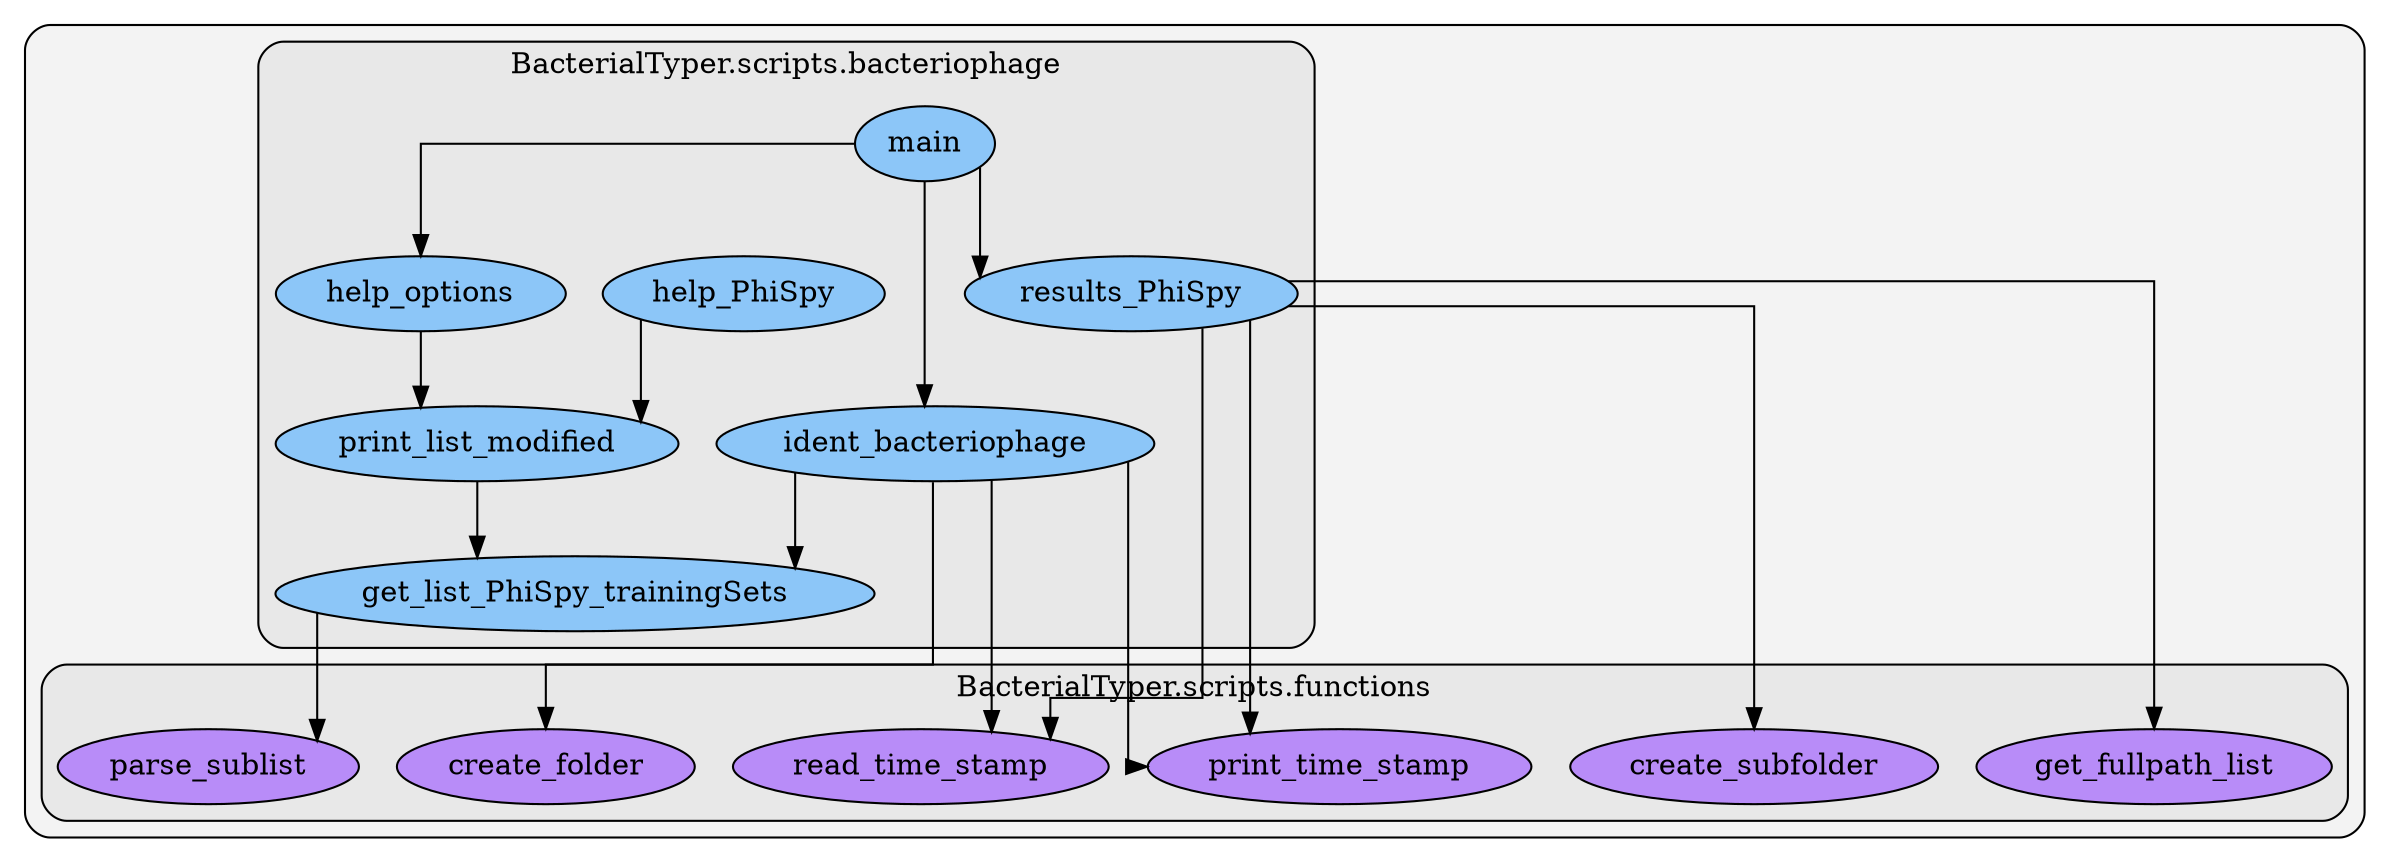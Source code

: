 digraph G {
    graph [splines=ortho, rankdir=TB, clusterrank="local"];
    subgraph cluster_G {

        graph [style="filled,rounded",fillcolor="#80808018", label=""];
        subgraph cluster_BacterialTyper__scripts__bacteriophage {

            graph [style="filled,rounded",fillcolor="#80808018", label="BacterialTyper.scripts.bacteriophage"];
            BacterialTyper__scripts__bacteriophage__get_list_PhiSpy_trainingSets [label="get_list_PhiSpy_trainingSets", style="filled", fillcolor="#65b7ffb2", fontcolor="#000000", group="26"];
        }
        subgraph cluster_BacterialTyper__scripts__bacteriophage {

            graph [style="filled,rounded",fillcolor="#80808018", label="BacterialTyper.scripts.bacteriophage"];
            BacterialTyper__scripts__bacteriophage__help_PhiSpy [label="help_PhiSpy", style="filled", fillcolor="#65b7ffb2", fontcolor="#000000", group="26"];
        }
        subgraph cluster_BacterialTyper__scripts__bacteriophage {

            graph [style="filled,rounded",fillcolor="#80808018", label="BacterialTyper.scripts.bacteriophage"];
            BacterialTyper__scripts__bacteriophage__help_options [label="help_options", style="filled", fillcolor="#65b7ffb2", fontcolor="#000000", group="26"];
        }
        subgraph cluster_BacterialTyper__scripts__bacteriophage {

            graph [style="filled,rounded",fillcolor="#80808018", label="BacterialTyper.scripts.bacteriophage"];
            BacterialTyper__scripts__bacteriophage__ident_bacteriophage [label="ident_bacteriophage", style="filled", fillcolor="#65b7ffb2", fontcolor="#000000", group="26"];
        }
        subgraph cluster_BacterialTyper__scripts__bacteriophage {

            graph [style="filled,rounded",fillcolor="#80808018", label="BacterialTyper.scripts.bacteriophage"];
            BacterialTyper__scripts__bacteriophage__main [label="main", style="filled", fillcolor="#65b7ffb2", fontcolor="#000000", group="26"];
        }
        subgraph cluster_BacterialTyper__scripts__bacteriophage {

            graph [style="filled,rounded",fillcolor="#80808018", label="BacterialTyper.scripts.bacteriophage"];
            BacterialTyper__scripts__bacteriophage__print_list_modified [label="print_list_modified", style="filled", fillcolor="#65b7ffb2", fontcolor="#000000", group="26"];
        }
        subgraph cluster_BacterialTyper__scripts__bacteriophage {

            graph [style="filled,rounded",fillcolor="#80808018", label="BacterialTyper.scripts.bacteriophage"];
            BacterialTyper__scripts__bacteriophage__results_PhiSpy [label="results_PhiSpy", style="filled", fillcolor="#65b7ffb2", fontcolor="#000000", group="26"];
        }
        subgraph cluster_BacterialTyper__scripts__functions {

            graph [style="filled,rounded",fillcolor="#80808018", label="BacterialTyper.scripts.functions"];
        }
        subgraph cluster_BacterialTyper__scripts__functions {

            graph [style="filled,rounded",fillcolor="#80808018", label="BacterialTyper.scripts.functions"];
        }
        subgraph cluster_BacterialTyper__scripts__functions {

            graph [style="filled,rounded",fillcolor="#80808018", label="BacterialTyper.scripts.functions"];
        }
        subgraph cluster_BacterialTyper__scripts__functions {

            graph [style="filled,rounded",fillcolor="#80808018", label="BacterialTyper.scripts.functions"];
        }
        subgraph cluster_BacterialTyper__scripts__functions {

            graph [style="filled,rounded",fillcolor="#80808018", label="BacterialTyper.scripts.functions"];
        }
        subgraph cluster_BacterialTyper__scripts__functions {

            graph [style="filled,rounded",fillcolor="#80808018", label="BacterialTyper.scripts.functions"];
            BacterialTyper__scripts__functions__create_folder [label="create_folder", style="filled", fillcolor="#a365ffb2", fontcolor="#000000", group="33"];
        }
        subgraph cluster_BacterialTyper__scripts__functions {

            graph [style="filled,rounded",fillcolor="#80808018", label="BacterialTyper.scripts.functions"];
        }
        subgraph cluster_BacterialTyper__scripts__functions {

            graph [style="filled,rounded",fillcolor="#80808018", label="BacterialTyper.scripts.functions"];
            BacterialTyper__scripts__functions__create_subfolder [label="create_subfolder", style="filled", fillcolor="#a365ffb2", fontcolor="#000000", group="33"];
        }
        subgraph cluster_BacterialTyper__scripts__functions {

            graph [style="filled,rounded",fillcolor="#80808018", label="BacterialTyper.scripts.functions"];
        }
        subgraph cluster_BacterialTyper__scripts__functions {

            graph [style="filled,rounded",fillcolor="#80808018", label="BacterialTyper.scripts.functions"];
        }
        subgraph cluster_BacterialTyper__scripts__functions {

            graph [style="filled,rounded",fillcolor="#80808018", label="BacterialTyper.scripts.functions"];
        }
        subgraph cluster_BacterialTyper__scripts__functions {

            graph [style="filled,rounded",fillcolor="#80808018", label="BacterialTyper.scripts.functions"];
        }
        subgraph cluster_BacterialTyper__scripts__functions {

            graph [style="filled,rounded",fillcolor="#80808018", label="BacterialTyper.scripts.functions"];
        }
        subgraph cluster_BacterialTyper__scripts__functions {

            graph [style="filled,rounded",fillcolor="#80808018", label="BacterialTyper.scripts.functions"];
        }
        subgraph cluster_BacterialTyper__scripts__functions {

            graph [style="filled,rounded",fillcolor="#80808018", label="BacterialTyper.scripts.functions"];
            BacterialTyper__scripts__functions__get_fullpath_list [label="get_fullpath_list", style="filled", fillcolor="#a365ffb2", fontcolor="#000000", group="33"];
        }
        subgraph cluster_BacterialTyper__scripts__functions {

            graph [style="filled,rounded",fillcolor="#80808018", label="BacterialTyper.scripts.functions"];
        }
        subgraph cluster_BacterialTyper__scripts__functions {

            graph [style="filled,rounded",fillcolor="#80808018", label="BacterialTyper.scripts.functions"];
        }
        subgraph cluster_BacterialTyper__scripts__functions {

            graph [style="filled,rounded",fillcolor="#80808018", label="BacterialTyper.scripts.functions"];
        }
        subgraph cluster_BacterialTyper__scripts__functions {

            graph [style="filled,rounded",fillcolor="#80808018", label="BacterialTyper.scripts.functions"];
        }
        subgraph cluster_BacterialTyper__scripts__functions {

            graph [style="filled,rounded",fillcolor="#80808018", label="BacterialTyper.scripts.functions"];
        }
        subgraph cluster_BacterialTyper__scripts__functions {

            graph [style="filled,rounded",fillcolor="#80808018", label="BacterialTyper.scripts.functions"];
        }
        subgraph cluster_BacterialTyper__scripts__functions {

            graph [style="filled,rounded",fillcolor="#80808018", label="BacterialTyper.scripts.functions"];
        }
        subgraph cluster_BacterialTyper__scripts__functions {

            graph [style="filled,rounded",fillcolor="#80808018", label="BacterialTyper.scripts.functions"];
        }
        subgraph cluster_BacterialTyper__scripts__functions {

            graph [style="filled,rounded",fillcolor="#80808018", label="BacterialTyper.scripts.functions"];
        }
        subgraph cluster_BacterialTyper__scripts__functions {

            graph [style="filled,rounded",fillcolor="#80808018", label="BacterialTyper.scripts.functions"];
            BacterialTyper__scripts__functions__parse_sublist [label="parse_sublist", style="filled", fillcolor="#a365ffb2", fontcolor="#000000", group="33"];
        }
        subgraph cluster_BacterialTyper__scripts__functions {

            graph [style="filled,rounded",fillcolor="#80808018", label="BacterialTyper.scripts.functions"];
        }
        subgraph cluster_BacterialTyper__scripts__functions {

            graph [style="filled,rounded",fillcolor="#80808018", label="BacterialTyper.scripts.functions"];
        }
        subgraph cluster_BacterialTyper__scripts__functions {

            graph [style="filled,rounded",fillcolor="#80808018", label="BacterialTyper.scripts.functions"];
        }
        subgraph cluster_BacterialTyper__scripts__functions {

            graph [style="filled,rounded",fillcolor="#80808018", label="BacterialTyper.scripts.functions"];
        }
        subgraph cluster_BacterialTyper__scripts__functions {

            graph [style="filled,rounded",fillcolor="#80808018", label="BacterialTyper.scripts.functions"];
            BacterialTyper__scripts__functions__print_time_stamp [label="print_time_stamp", style="filled", fillcolor="#a365ffb2", fontcolor="#000000", group="33"];
        }
        subgraph cluster_BacterialTyper__scripts__functions {

            graph [style="filled,rounded",fillcolor="#80808018", label="BacterialTyper.scripts.functions"];
        }
        subgraph cluster_BacterialTyper__scripts__functions {

            graph [style="filled,rounded",fillcolor="#80808018", label="BacterialTyper.scripts.functions"];
        }
        subgraph cluster_BacterialTyper__scripts__functions {

            graph [style="filled,rounded",fillcolor="#80808018", label="BacterialTyper.scripts.functions"];
            BacterialTyper__scripts__functions__read_time_stamp [label="read_time_stamp", style="filled", fillcolor="#a365ffb2", fontcolor="#000000", group="33"];
        }
        subgraph cluster_BacterialTyper__scripts__functions {

            graph [style="filled,rounded",fillcolor="#80808018", label="BacterialTyper.scripts.functions"];
        }
        subgraph cluster_BacterialTyper__scripts__functions {

            graph [style="filled,rounded",fillcolor="#80808018", label="BacterialTyper.scripts.functions"];
        }
        subgraph cluster_BacterialTyper__scripts__functions {

            graph [style="filled,rounded",fillcolor="#80808018", label="BacterialTyper.scripts.functions"];
        }
        subgraph cluster_BacterialTyper__scripts__functions {

            graph [style="filled,rounded",fillcolor="#80808018", label="BacterialTyper.scripts.functions"];
        }
        subgraph cluster_BacterialTyper__scripts__functions {

            graph [style="filled,rounded",fillcolor="#80808018", label="BacterialTyper.scripts.functions"];
        }
        subgraph cluster_BacterialTyper__scripts__functions {

            graph [style="filled,rounded",fillcolor="#80808018", label="BacterialTyper.scripts.functions"];
        }
    }
        BacterialTyper__scripts__bacteriophage__results_PhiSpy -> BacterialTyper__scripts__functions__read_time_stamp [style="solid", color="#000000"];
        BacterialTyper__scripts__bacteriophage__results_PhiSpy -> BacterialTyper__scripts__functions__create_subfolder [style="solid", color="#000000"];
        BacterialTyper__scripts__bacteriophage__results_PhiSpy -> BacterialTyper__scripts__functions__print_time_stamp [style="solid", color="#000000"];
        BacterialTyper__scripts__bacteriophage__results_PhiSpy -> BacterialTyper__scripts__functions__get_fullpath_list [style="solid", color="#000000"];
        BacterialTyper__scripts__bacteriophage__ident_bacteriophage -> BacterialTyper__scripts__functions__read_time_stamp [style="solid", color="#000000"];
        BacterialTyper__scripts__bacteriophage__ident_bacteriophage -> BacterialTyper__scripts__functions__create_folder [style="solid", color="#000000"];
        BacterialTyper__scripts__bacteriophage__ident_bacteriophage -> BacterialTyper__scripts__functions__print_time_stamp [style="solid", color="#000000"];
        BacterialTyper__scripts__bacteriophage__ident_bacteriophage -> BacterialTyper__scripts__bacteriophage__get_list_PhiSpy_trainingSets [style="solid", color="#000000"];
        BacterialTyper__scripts__bacteriophage__print_list_modified -> BacterialTyper__scripts__bacteriophage__get_list_PhiSpy_trainingSets [style="solid", color="#000000"];
        BacterialTyper__scripts__bacteriophage__get_list_PhiSpy_trainingSets -> BacterialTyper__scripts__functions__parse_sublist [style="solid", color="#000000"];
        BacterialTyper__scripts__bacteriophage__help_PhiSpy -> BacterialTyper__scripts__bacteriophage__print_list_modified [style="solid", color="#000000"];
        BacterialTyper__scripts__bacteriophage__help_options -> BacterialTyper__scripts__bacteriophage__print_list_modified [style="solid", color="#000000"];
        BacterialTyper__scripts__bacteriophage__main -> BacterialTyper__scripts__bacteriophage__results_PhiSpy [style="solid", color="#000000"];
        BacterialTyper__scripts__bacteriophage__main -> BacterialTyper__scripts__bacteriophage__ident_bacteriophage [style="solid", color="#000000"];
        BacterialTyper__scripts__bacteriophage__main -> BacterialTyper__scripts__bacteriophage__help_options [style="solid", color="#000000"];
    }
